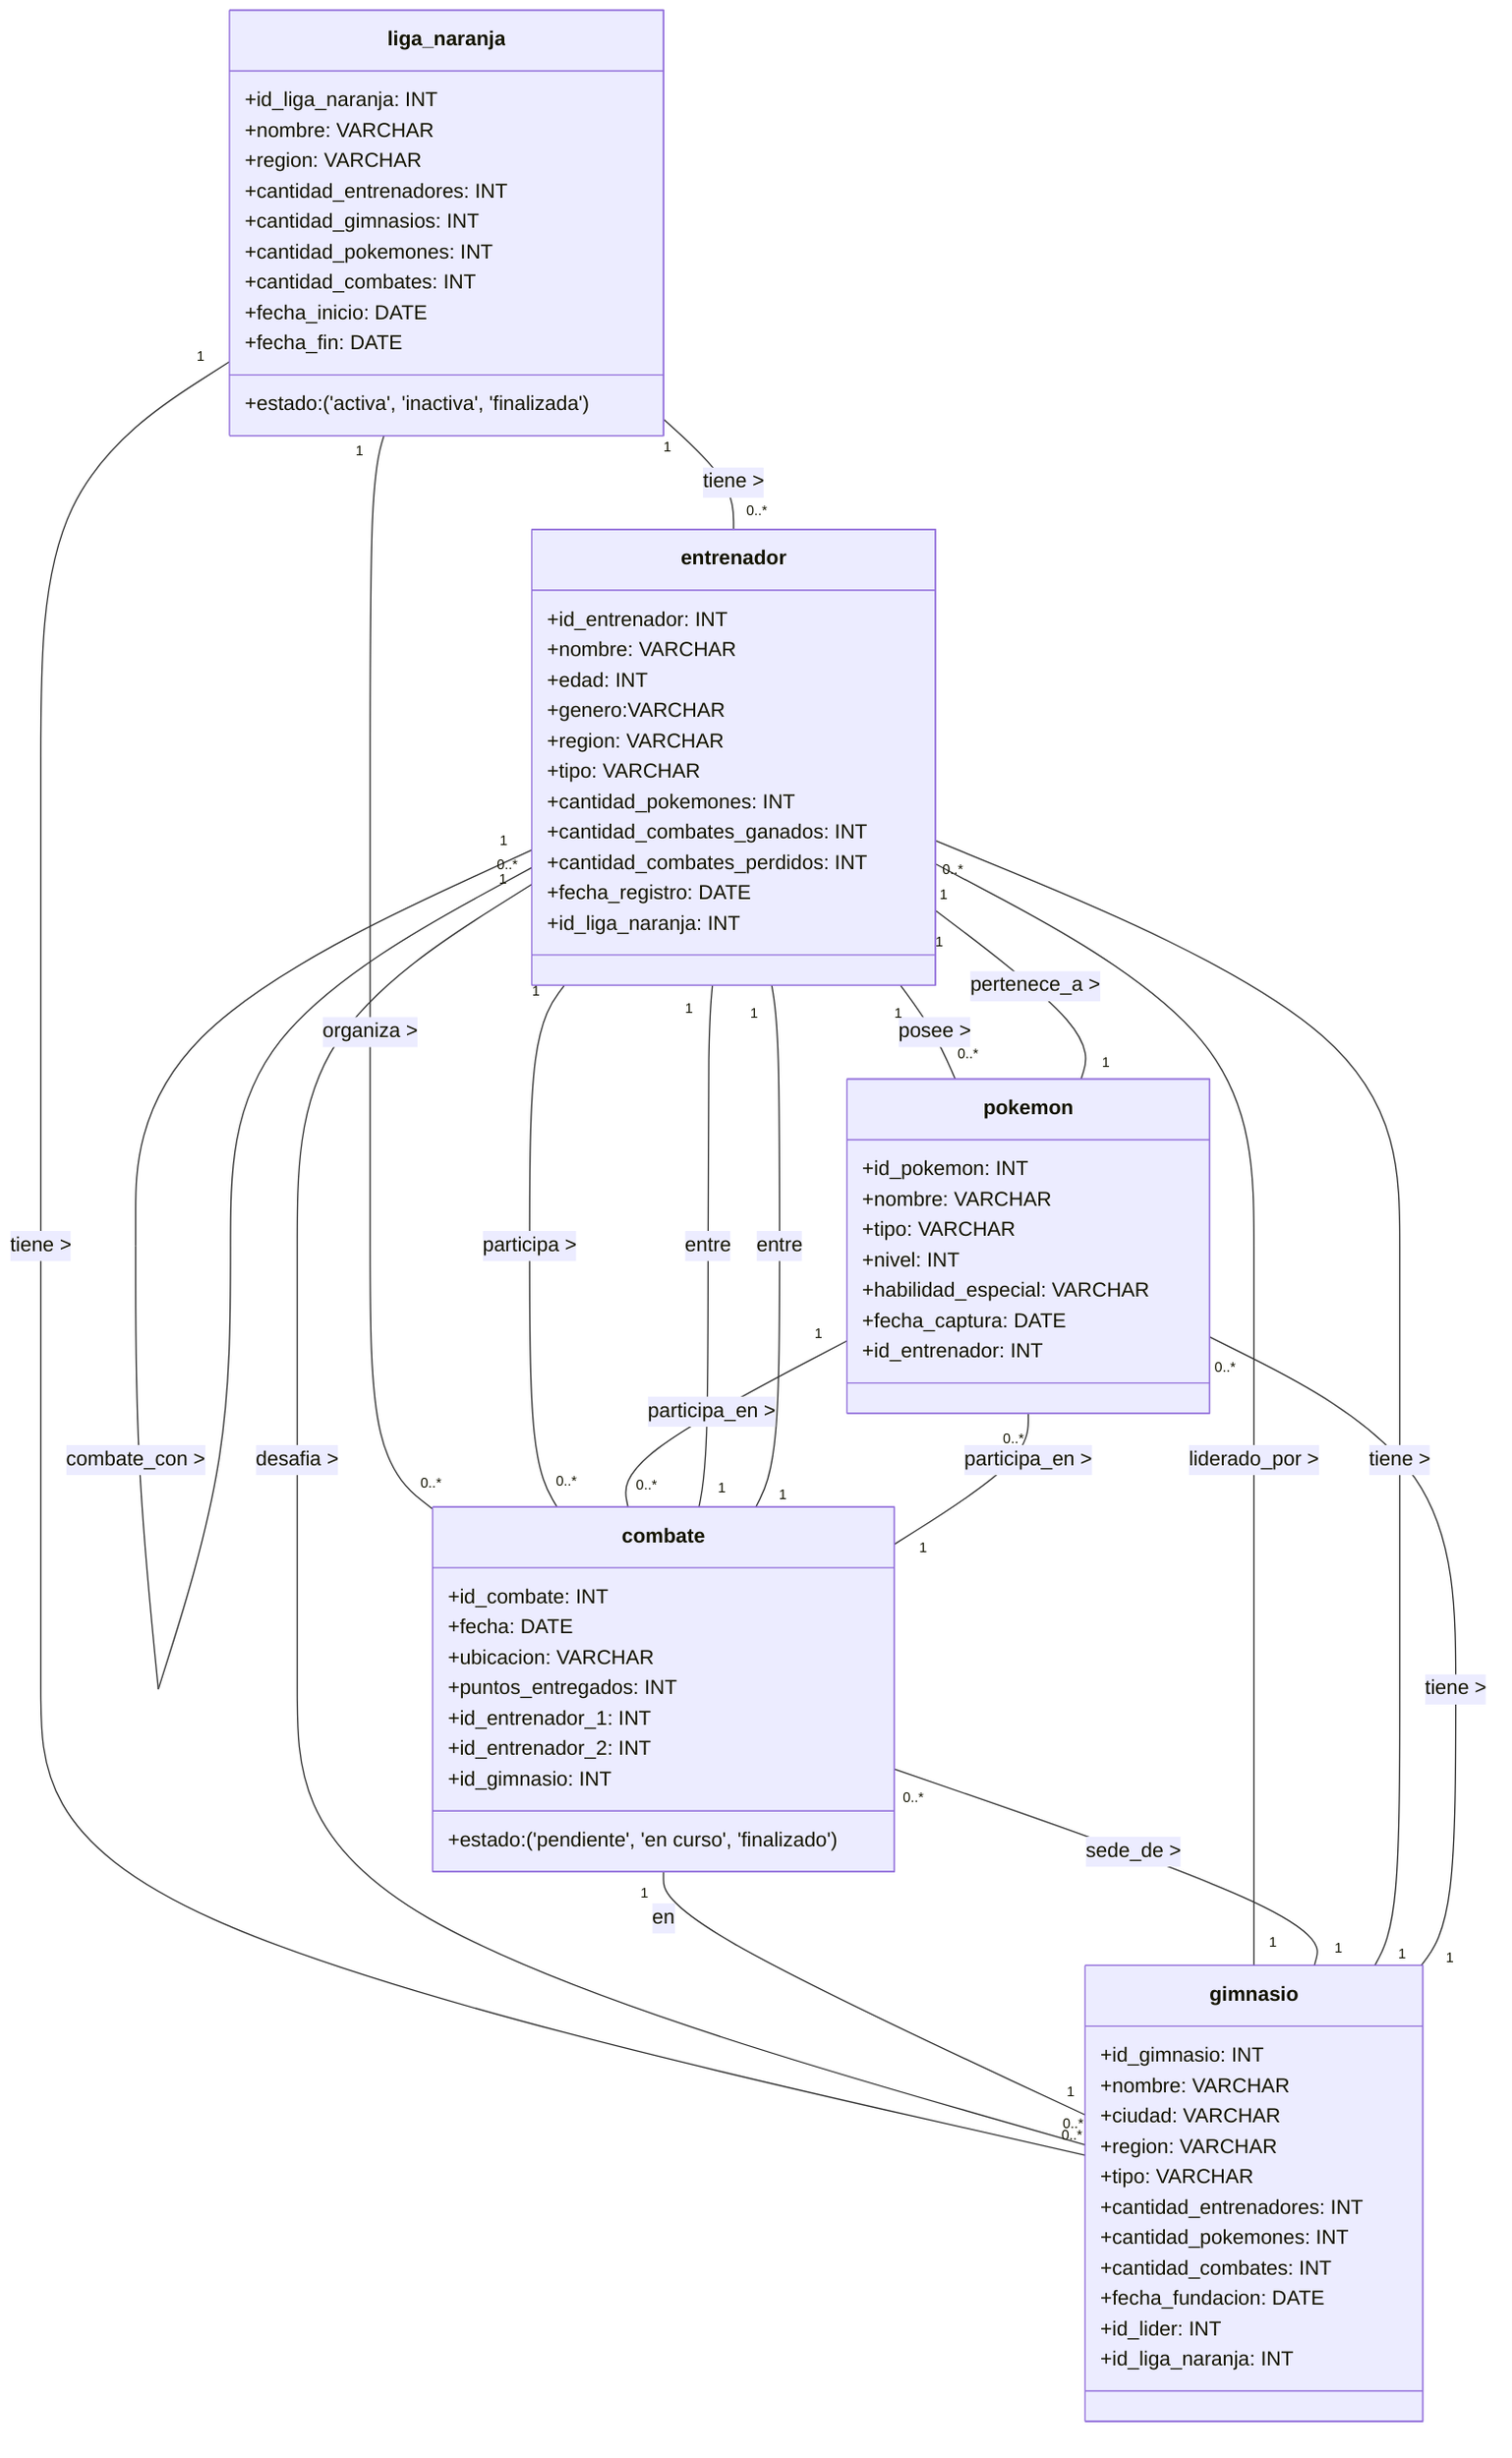 classDiagram

class liga_naranja {
    +id_liga_naranja: INT
    +nombre: VARCHAR
    +region: VARCHAR
    +cantidad_entrenadores: INT
    +cantidad_gimnasios: INT
    +cantidad_pokemones: INT
    +cantidad_combates: INT
    +fecha_inicio: DATE
    +fecha_fin: DATE
    +estado:('activa', 'inactiva', 'finalizada')

}

class entrenador {
    +id_entrenador: INT
    +nombre: VARCHAR
    +edad: INT
    +genero:VARCHAR
    +region: VARCHAR
    +tipo: VARCHAR
    +cantidad_pokemones: INT
    +cantidad_combates_ganados: INT
    +cantidad_combates_perdidos: INT
    +fecha_registro: DATE
    +id_liga_naranja: INT
}

class gimnasio {
    +id_gimnasio: INT
    +nombre: VARCHAR
    +ciudad: VARCHAR
    +region: VARCHAR
    +tipo: VARCHAR
    +cantidad_entrenadores: INT
    +cantidad_pokemones: INT
    +cantidad_combates: INT
    +fecha_fundacion: DATE
    +id_lider: INT
    +id_liga_naranja: INT
}

class pokemon {
    +id_pokemon: INT
    +nombre: VARCHAR
    +tipo: VARCHAR
    +nivel: INT
    +habilidad_especial: VARCHAR
    +fecha_captura: DATE
    +id_entrenador: INT
}

class combate {
    +id_combate: INT
    +fecha: DATE
    +ubicacion: VARCHAR
    +estado: ('pendiente', 'en curso', 'finalizado')
    +puntos_entregados: INT
    +id_entrenador_1: INT
    +id_entrenador_2: INT
    +id_gimnasio: INT
}

liga_naranja "1" -- "0..*" entrenador : tiene >
liga_naranja "1" -- "0..*" gimnasio : tiene >
liga_naranja "1" -- "0..*" combate : organiza >
entrenador "1" -- "0..*" pokemon : posee >
entrenador "1" -- "0..*" combate : participa >
gimnasio "1" -- "1" entrenador : liderado_por >
gimnasio "1" -- "0..*" combate : sede_de >
entrenador "1" -- "0..*" gimnasio : desafia >
entrenador "1" -- "0..*" entrenador : combate_con >
combate "1" -- "1" entrenador : entre
combate "1" -- "1" entrenador : entre
combate "1" -- "1" gimnasio : en
gimnasio "1" -- "0..*" entrenador : tiene >
gimnasio "1" -- "0..*" pokemon : tiene >
pokemon "1" -- "1" entrenador : pertenece_a > 
pokemon "1" -- "0..*" combate : participa_en >
combate "1" -- "0..*" pokemon : participa_en >